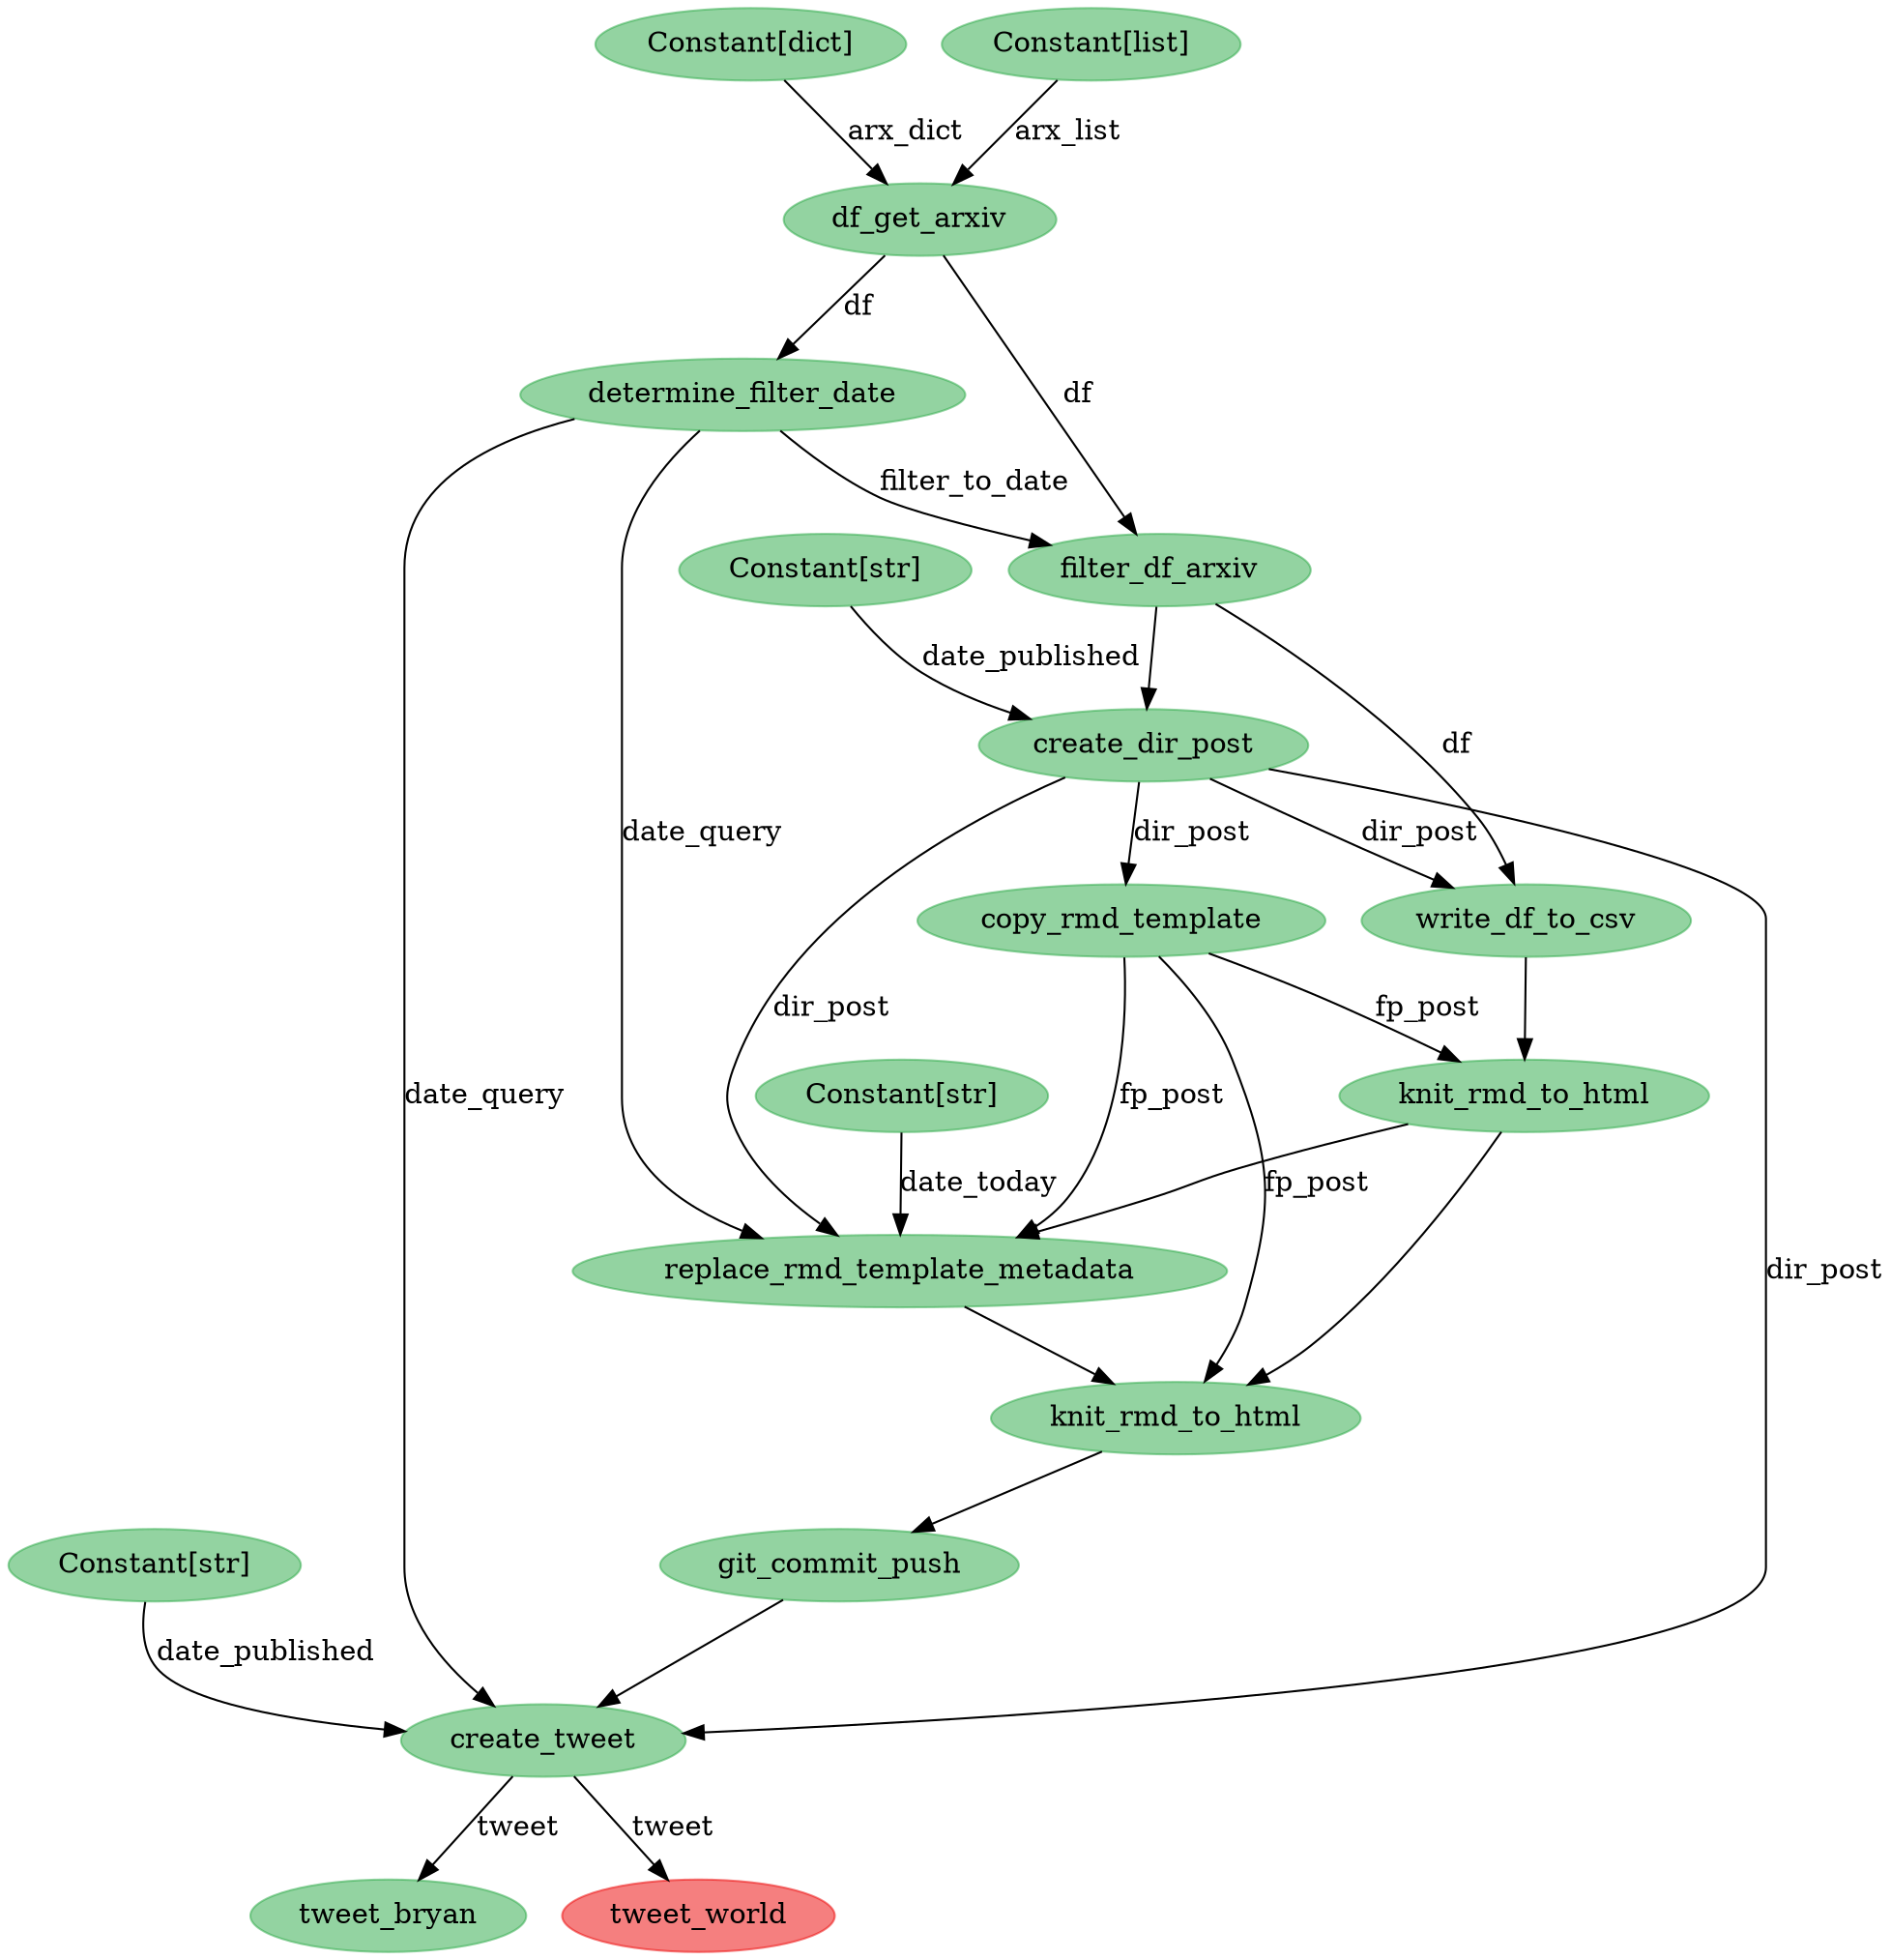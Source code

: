 digraph {
	4532054544 [label="Constant[str]" color="#28a74580" colorscheme=svg shape=ellipse style=filled]
	4532053264 [label=replace_rmd_template_metadata color="#28a74580" colorscheme=svg shape=ellipse style=filled]
	4532053904 [label=knit_rmd_to_html color="#28a74580" colorscheme=svg shape=ellipse style=filled]
	4532054928 [label=tweet_bryan color="#28a74580" colorscheme=svg shape=ellipse style=filled]
	4532014288 [label=df_get_arxiv color="#28a74580" colorscheme=svg shape=ellipse style=filled]
	4532014096 [label="Constant[dict]" color="#28a74580" colorscheme=svg shape=ellipse style=filled]
	4532014736 [label=determine_filter_date color="#28a74580" colorscheme=svg shape=ellipse style=filled]
	4532013968 [label="Constant[list]" color="#28a74580" colorscheme=svg shape=ellipse style=filled]
	4532015056 [label=filter_df_arxiv color="#28a74580" colorscheme=svg shape=ellipse style=filled]
	4532052112 [label=create_dir_post color="#28a74580" colorscheme=svg shape=ellipse style=filled]
	4532052688 [label="Constant[str]" color="#28a74580" colorscheme=svg shape=ellipse style=filled]
	4532052240 [label=write_df_to_csv color="#28a74580" colorscheme=svg shape=ellipse style=filled]
	4532052816 [label=copy_rmd_template color="#28a74580" colorscheme=svg shape=ellipse style=filled]
	4532053008 [label=knit_rmd_to_html color="#28a74580" colorscheme=svg shape=ellipse style=filled]
	4532055120 [label=tweet_world color="#eb000080" colorscheme=svg shape=ellipse style=filled]
	4532053328 [label="Constant[str]" color="#28a74580" colorscheme=svg shape=ellipse style=filled]
	4532054224 [label=git_commit_push color="#28a74580" colorscheme=svg shape=ellipse style=filled]
	4532054480 [label=create_tweet color="#28a74580" colorscheme=svg shape=ellipse style=filled]
	4532014288 -> 4532014736 [label=df]
	4532015056 -> 4532052240 [label=df]
	4532052112 -> 4532053264 [label=dir_post]
	4532052112 -> 4532052240 [label=dir_post]
	4532053328 -> 4532053264 [label=date_today]
	4532014736 -> 4532054480 [label=date_query]
	4532015056 -> 4532052112
	4532053904 -> 4532054224
	4532054480 -> 4532054928 [label=tweet]
	4532014288 -> 4532015056 [label=df]
	4532052688 -> 4532052112 [label=date_published]
	4532054544 -> 4532054480 [label=date_published]
	4532014736 -> 4532015056 [label=filter_to_date]
	4532014096 -> 4532014288 [label=arx_dict]
	4532052112 -> 4532052816 [label=dir_post]
	4532052816 -> 4532053264 [label=fp_post]
	4532052816 -> 4532053904 [label=fp_post]
	4532052816 -> 4532053008 [label=fp_post]
	4532052112 -> 4532054480 [label=dir_post]
	4532014736 -> 4532053264 [label=date_query]
	4532052240 -> 4532053008
	4532053008 -> 4532053264
	4532053008 -> 4532053904
	4532013968 -> 4532014288 [label=arx_list]
	4532053264 -> 4532053904
	4532054224 -> 4532054480
	4532054480 -> 4532055120 [label=tweet]
}

